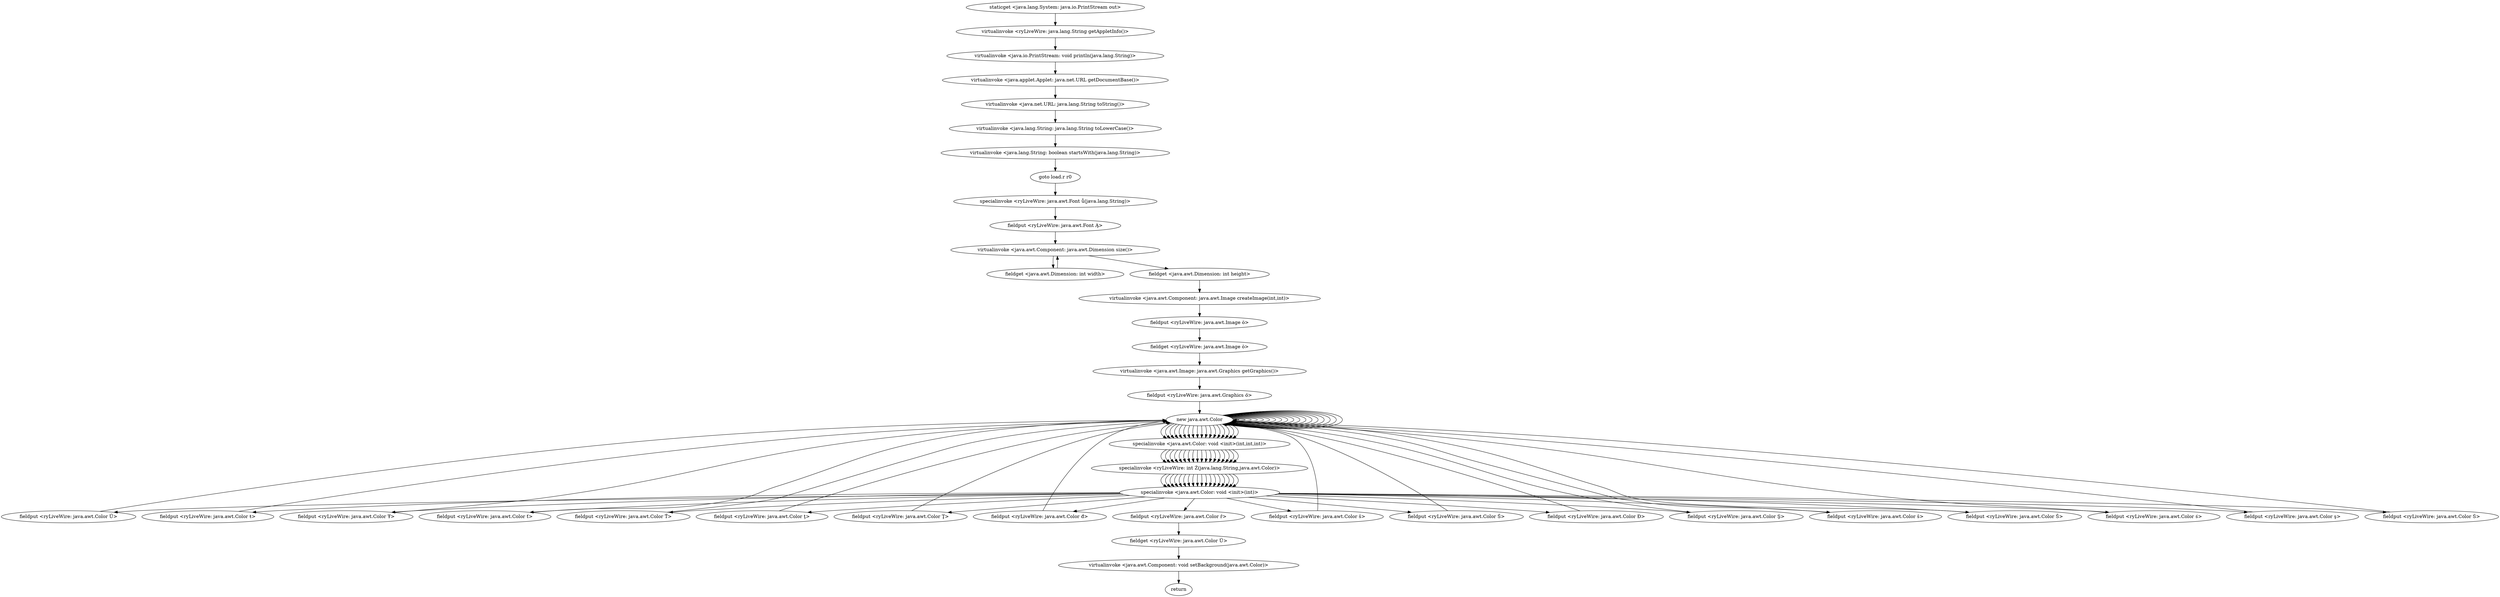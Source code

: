digraph "" {
"staticget <java.lang.System: java.io.PrintStream out>";
 "staticget <java.lang.System: java.io.PrintStream out>"->"virtualinvoke <ryLiveWire: java.lang.String getAppletInfo()>";
 "virtualinvoke <ryLiveWire: java.lang.String getAppletInfo()>"->"virtualinvoke <java.io.PrintStream: void println(java.lang.String)>";
 "virtualinvoke <java.io.PrintStream: void println(java.lang.String)>"->"virtualinvoke <java.applet.Applet: java.net.URL getDocumentBase()>";
 "virtualinvoke <java.applet.Applet: java.net.URL getDocumentBase()>"->"virtualinvoke <java.net.URL: java.lang.String toString()>";
 "virtualinvoke <java.net.URL: java.lang.String toString()>"->"virtualinvoke <java.lang.String: java.lang.String toLowerCase()>";
 "virtualinvoke <java.lang.String: java.lang.String toLowerCase()>"->"virtualinvoke <java.lang.String: boolean startsWith(java.lang.String)>";
 "virtualinvoke <java.lang.String: boolean startsWith(java.lang.String)>"->"goto load.r r0";
 "goto load.r r0"->"specialinvoke <ryLiveWire: java.awt.Font ů(java.lang.String)>";
 "specialinvoke <ryLiveWire: java.awt.Font ů(java.lang.String)>"->"fieldput <ryLiveWire: java.awt.Font Ą>";
 "fieldput <ryLiveWire: java.awt.Font Ą>"->"virtualinvoke <java.awt.Component: java.awt.Dimension size()>";
 "virtualinvoke <java.awt.Component: java.awt.Dimension size()>"->"fieldget <java.awt.Dimension: int width>";
 "fieldget <java.awt.Dimension: int width>"->"virtualinvoke <java.awt.Component: java.awt.Dimension size()>";
 "virtualinvoke <java.awt.Component: java.awt.Dimension size()>"->"fieldget <java.awt.Dimension: int height>";
 "fieldget <java.awt.Dimension: int height>"->"virtualinvoke <java.awt.Component: java.awt.Image createImage(int,int)>";
 "virtualinvoke <java.awt.Component: java.awt.Image createImage(int,int)>"->"fieldput <ryLiveWire: java.awt.Image ō>";
 "fieldput <ryLiveWire: java.awt.Image ō>"->"fieldget <ryLiveWire: java.awt.Image ō>";
 "fieldget <ryLiveWire: java.awt.Image ō>"->"virtualinvoke <java.awt.Image: java.awt.Graphics getGraphics()>";
 "virtualinvoke <java.awt.Image: java.awt.Graphics getGraphics()>"->"fieldput <ryLiveWire: java.awt.Graphics ő>";
 "fieldput <ryLiveWire: java.awt.Graphics ő>"->"new java.awt.Color";
 "new java.awt.Color"->"new java.awt.Color";
 "new java.awt.Color"->"specialinvoke <java.awt.Color: void <init>(int,int,int)>";
 "specialinvoke <java.awt.Color: void <init>(int,int,int)>"->"specialinvoke <ryLiveWire: int Ź(java.lang.String,java.awt.Color)>";
 "specialinvoke <ryLiveWire: int Ź(java.lang.String,java.awt.Color)>"->"specialinvoke <java.awt.Color: void <init>(int)>";
 "specialinvoke <java.awt.Color: void <init>(int)>"->"fieldput <ryLiveWire: java.awt.Color Ũ>";
 "fieldput <ryLiveWire: java.awt.Color Ũ>"->"new java.awt.Color";
 "new java.awt.Color"->"new java.awt.Color";
 "new java.awt.Color"->"specialinvoke <java.awt.Color: void <init>(int,int,int)>";
 "specialinvoke <java.awt.Color: void <init>(int,int,int)>"->"specialinvoke <ryLiveWire: int Ź(java.lang.String,java.awt.Color)>";
 "specialinvoke <ryLiveWire: int Ź(java.lang.String,java.awt.Color)>"->"specialinvoke <java.awt.Color: void <init>(int)>";
 "specialinvoke <java.awt.Color: void <init>(int)>"->"fieldput <ryLiveWire: java.awt.Color ŧ>";
 "fieldput <ryLiveWire: java.awt.Color ŧ>"->"new java.awt.Color";
 "new java.awt.Color"->"new java.awt.Color";
 "new java.awt.Color"->"specialinvoke <java.awt.Color: void <init>(int,int,int)>";
 "specialinvoke <java.awt.Color: void <init>(int,int,int)>"->"specialinvoke <ryLiveWire: int Ź(java.lang.String,java.awt.Color)>";
 "specialinvoke <ryLiveWire: int Ź(java.lang.String,java.awt.Color)>"->"specialinvoke <java.awt.Color: void <init>(int)>";
 "specialinvoke <java.awt.Color: void <init>(int)>"->"fieldput <ryLiveWire: java.awt.Color Ŧ>";
 "fieldput <ryLiveWire: java.awt.Color Ŧ>"->"new java.awt.Color";
 "new java.awt.Color"->"new java.awt.Color";
 "new java.awt.Color"->"specialinvoke <java.awt.Color: void <init>(int,int,int)>";
 "specialinvoke <java.awt.Color: void <init>(int,int,int)>"->"specialinvoke <ryLiveWire: int Ź(java.lang.String,java.awt.Color)>";
 "specialinvoke <ryLiveWire: int Ź(java.lang.String,java.awt.Color)>"->"specialinvoke <java.awt.Color: void <init>(int)>";
 "specialinvoke <java.awt.Color: void <init>(int)>"->"fieldput <ryLiveWire: java.awt.Color ť>";
 "fieldput <ryLiveWire: java.awt.Color ť>"->"new java.awt.Color";
 "new java.awt.Color"->"new java.awt.Color";
 "new java.awt.Color"->"specialinvoke <java.awt.Color: void <init>(int,int,int)>";
 "specialinvoke <java.awt.Color: void <init>(int,int,int)>"->"specialinvoke <ryLiveWire: int Ź(java.lang.String,java.awt.Color)>";
 "specialinvoke <ryLiveWire: int Ź(java.lang.String,java.awt.Color)>"->"specialinvoke <java.awt.Color: void <init>(int)>";
 "specialinvoke <java.awt.Color: void <init>(int)>"->"fieldput <ryLiveWire: java.awt.Color Ť>";
 "fieldput <ryLiveWire: java.awt.Color Ť>"->"new java.awt.Color";
 "new java.awt.Color"->"new java.awt.Color";
 "new java.awt.Color"->"specialinvoke <java.awt.Color: void <init>(int,int,int)>";
 "specialinvoke <java.awt.Color: void <init>(int,int,int)>"->"specialinvoke <ryLiveWire: int Ź(java.lang.String,java.awt.Color)>";
 "specialinvoke <ryLiveWire: int Ź(java.lang.String,java.awt.Color)>"->"specialinvoke <java.awt.Color: void <init>(int)>";
 "specialinvoke <java.awt.Color: void <init>(int)>"->"fieldput <ryLiveWire: java.awt.Color ţ>";
 "fieldput <ryLiveWire: java.awt.Color ţ>"->"new java.awt.Color";
 "new java.awt.Color"->"new java.awt.Color";
 "new java.awt.Color"->"specialinvoke <java.awt.Color: void <init>(int,int,int)>";
 "specialinvoke <java.awt.Color: void <init>(int,int,int)>"->"specialinvoke <ryLiveWire: int Ź(java.lang.String,java.awt.Color)>";
 "specialinvoke <ryLiveWire: int Ź(java.lang.String,java.awt.Color)>"->"specialinvoke <java.awt.Color: void <init>(int)>";
 "specialinvoke <java.awt.Color: void <init>(int)>"->"fieldput <ryLiveWire: java.awt.Color Ţ>";
 "fieldput <ryLiveWire: java.awt.Color Ţ>"->"new java.awt.Color";
 "new java.awt.Color"->"new java.awt.Color";
 "new java.awt.Color"->"specialinvoke <java.awt.Color: void <init>(int,int,int)>";
 "specialinvoke <java.awt.Color: void <init>(int,int,int)>"->"specialinvoke <ryLiveWire: int Ź(java.lang.String,java.awt.Color)>";
 "specialinvoke <ryLiveWire: int Ź(java.lang.String,java.awt.Color)>"->"specialinvoke <java.awt.Color: void <init>(int)>";
 "specialinvoke <java.awt.Color: void <init>(int)>"->"fieldput <ryLiveWire: java.awt.Color đ>";
 "fieldput <ryLiveWire: java.awt.Color đ>"->"new java.awt.Color";
 "new java.awt.Color"->"new java.awt.Color";
 "new java.awt.Color"->"specialinvoke <java.awt.Color: void <init>(int,int,int)>";
 "specialinvoke <java.awt.Color: void <init>(int,int,int)>"->"specialinvoke <ryLiveWire: int Ź(java.lang.String,java.awt.Color)>";
 "specialinvoke <ryLiveWire: int Ź(java.lang.String,java.awt.Color)>"->"specialinvoke <java.awt.Color: void <init>(int)>";
 "specialinvoke <java.awt.Color: void <init>(int)>"->"fieldput <ryLiveWire: java.awt.Color š>";
 "fieldput <ryLiveWire: java.awt.Color š>"->"new java.awt.Color";
 "new java.awt.Color"->"new java.awt.Color";
 "new java.awt.Color"->"specialinvoke <java.awt.Color: void <init>(int,int,int)>";
 "specialinvoke <java.awt.Color: void <init>(int,int,int)>"->"specialinvoke <ryLiveWire: int Ź(java.lang.String,java.awt.Color)>";
 "specialinvoke <ryLiveWire: int Ź(java.lang.String,java.awt.Color)>"->"specialinvoke <java.awt.Color: void <init>(int)>";
 "specialinvoke <java.awt.Color: void <init>(int)>"->"fieldput <ryLiveWire: java.awt.Color Š>";
 "fieldput <ryLiveWire: java.awt.Color Š>"->"new java.awt.Color";
 "new java.awt.Color"->"new java.awt.Color";
 "new java.awt.Color"->"specialinvoke <java.awt.Color: void <init>(int,int,int)>";
 "specialinvoke <java.awt.Color: void <init>(int,int,int)>"->"specialinvoke <ryLiveWire: int Ź(java.lang.String,java.awt.Color)>";
 "specialinvoke <ryLiveWire: int Ź(java.lang.String,java.awt.Color)>"->"specialinvoke <java.awt.Color: void <init>(int)>";
 "specialinvoke <java.awt.Color: void <init>(int)>"->"fieldput <ryLiveWire: java.awt.Color Đ>";
 "fieldput <ryLiveWire: java.awt.Color Đ>"->"new java.awt.Color";
 "new java.awt.Color"->"new java.awt.Color";
 "new java.awt.Color"->"specialinvoke <java.awt.Color: void <init>(int,int,int)>";
 "specialinvoke <java.awt.Color: void <init>(int,int,int)>"->"specialinvoke <ryLiveWire: int Ź(java.lang.String,java.awt.Color)>";
 "specialinvoke <ryLiveWire: int Ź(java.lang.String,java.awt.Color)>"->"specialinvoke <java.awt.Color: void <init>(int)>";
 "specialinvoke <java.awt.Color: void <init>(int)>"->"fieldput <ryLiveWire: java.awt.Color Ş>";
 "fieldput <ryLiveWire: java.awt.Color Ş>"->"new java.awt.Color";
 "new java.awt.Color"->"new java.awt.Color";
 "new java.awt.Color"->"specialinvoke <java.awt.Color: void <init>(int,int,int)>";
 "specialinvoke <java.awt.Color: void <init>(int,int,int)>"->"specialinvoke <ryLiveWire: int Ź(java.lang.String,java.awt.Color)>";
 "specialinvoke <ryLiveWire: int Ź(java.lang.String,java.awt.Color)>"->"specialinvoke <java.awt.Color: void <init>(int)>";
 "specialinvoke <java.awt.Color: void <init>(int)>"->"fieldput <ryLiveWire: java.awt.Color ŝ>";
 "fieldput <ryLiveWire: java.awt.Color ŝ>"->"new java.awt.Color";
 "new java.awt.Color"->"new java.awt.Color";
 "new java.awt.Color"->"specialinvoke <java.awt.Color: void <init>(int,int,int)>";
 "specialinvoke <java.awt.Color: void <init>(int,int,int)>"->"specialinvoke <ryLiveWire: int Ź(java.lang.String,java.awt.Color)>";
 "specialinvoke <ryLiveWire: int Ź(java.lang.String,java.awt.Color)>"->"specialinvoke <java.awt.Color: void <init>(int)>";
 "specialinvoke <java.awt.Color: void <init>(int)>"->"fieldput <ryLiveWire: java.awt.Color Ŝ>";
 "fieldput <ryLiveWire: java.awt.Color Ŝ>"->"new java.awt.Color";
 "new java.awt.Color"->"new java.awt.Color";
 "new java.awt.Color"->"specialinvoke <java.awt.Color: void <init>(int,int,int)>";
 "specialinvoke <java.awt.Color: void <init>(int,int,int)>"->"specialinvoke <ryLiveWire: int Ź(java.lang.String,java.awt.Color)>";
 "specialinvoke <ryLiveWire: int Ź(java.lang.String,java.awt.Color)>"->"specialinvoke <java.awt.Color: void <init>(int)>";
 "specialinvoke <java.awt.Color: void <init>(int)>"->"fieldput <ryLiveWire: java.awt.Color ś>";
 "fieldput <ryLiveWire: java.awt.Color ś>"->"new java.awt.Color";
 "new java.awt.Color"->"new java.awt.Color";
 "new java.awt.Color"->"specialinvoke <java.awt.Color: void <init>(int,int,int)>";
 "specialinvoke <java.awt.Color: void <init>(int,int,int)>"->"specialinvoke <ryLiveWire: int Ź(java.lang.String,java.awt.Color)>";
 "specialinvoke <ryLiveWire: int Ź(java.lang.String,java.awt.Color)>"->"specialinvoke <java.awt.Color: void <init>(int)>";
 "specialinvoke <java.awt.Color: void <init>(int)>"->"fieldput <ryLiveWire: java.awt.Color ş>";
 "fieldput <ryLiveWire: java.awt.Color ş>"->"new java.awt.Color";
 "new java.awt.Color"->"new java.awt.Color";
 "new java.awt.Color"->"specialinvoke <java.awt.Color: void <init>(int,int,int)>";
 "specialinvoke <java.awt.Color: void <init>(int,int,int)>"->"specialinvoke <ryLiveWire: int Ź(java.lang.String,java.awt.Color)>";
 "specialinvoke <ryLiveWire: int Ź(java.lang.String,java.awt.Color)>"->"specialinvoke <java.awt.Color: void <init>(int)>";
 "specialinvoke <java.awt.Color: void <init>(int)>"->"fieldput <ryLiveWire: java.awt.Color Ś>";
 "fieldput <ryLiveWire: java.awt.Color Ś>"->"new java.awt.Color";
 "new java.awt.Color"->"new java.awt.Color";
 "new java.awt.Color"->"specialinvoke <java.awt.Color: void <init>(int,int,int)>";
 "specialinvoke <java.awt.Color: void <init>(int,int,int)>"->"specialinvoke <ryLiveWire: int Ź(java.lang.String,java.awt.Color)>";
 "specialinvoke <ryLiveWire: int Ź(java.lang.String,java.awt.Color)>"->"specialinvoke <java.awt.Color: void <init>(int)>";
 "specialinvoke <java.awt.Color: void <init>(int)>"->"fieldput <ryLiveWire: java.awt.Color ř>";
 "fieldput <ryLiveWire: java.awt.Color ř>"->"fieldget <ryLiveWire: java.awt.Color Ũ>";
 "fieldget <ryLiveWire: java.awt.Color Ũ>"->"virtualinvoke <java.awt.Component: void setBackground(java.awt.Color)>";
 "virtualinvoke <java.awt.Component: void setBackground(java.awt.Color)>"->"return";
}
